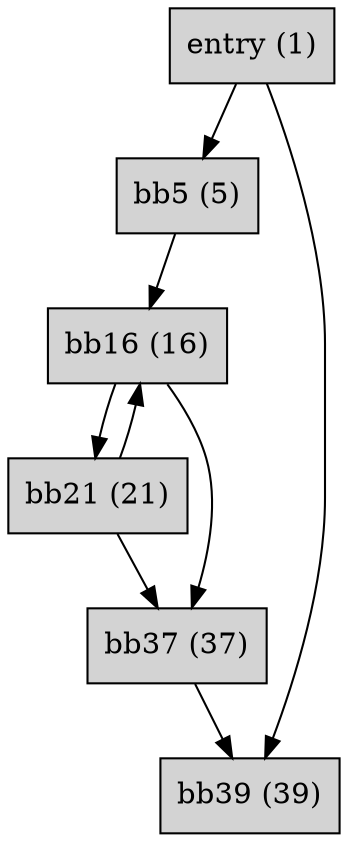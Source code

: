 digraph CFG {
    node[shape=box, style=filled];
    
    entry[ label="entry (1)" ];
    bb5[ label="bb5 (5)" ];
    bb16[ label="bb16 (16)" ];
    bb21[ label="bb21 (21)" ];
    bb37[ label="bb37 (37)" ];
    bb39[ label="bb39 (39)" ];

    entry -> bb5;
    entry -> bb39;

    bb5 -> bb16;

    bb16 -> bb21;
    bb16 -> bb37;

    bb21 -> bb16;
    bb21 -> bb37;

    bb37 -> bb39;
}